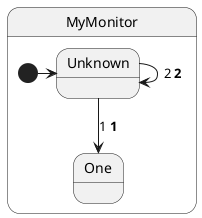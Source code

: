 @startuml
state MyMonitor{
  [*] -> Unknown
  state Unknown
  state One
  Unknown --> One : 1 **1**
  Unknown --> Unknown : 2 **2**
}
@enduml